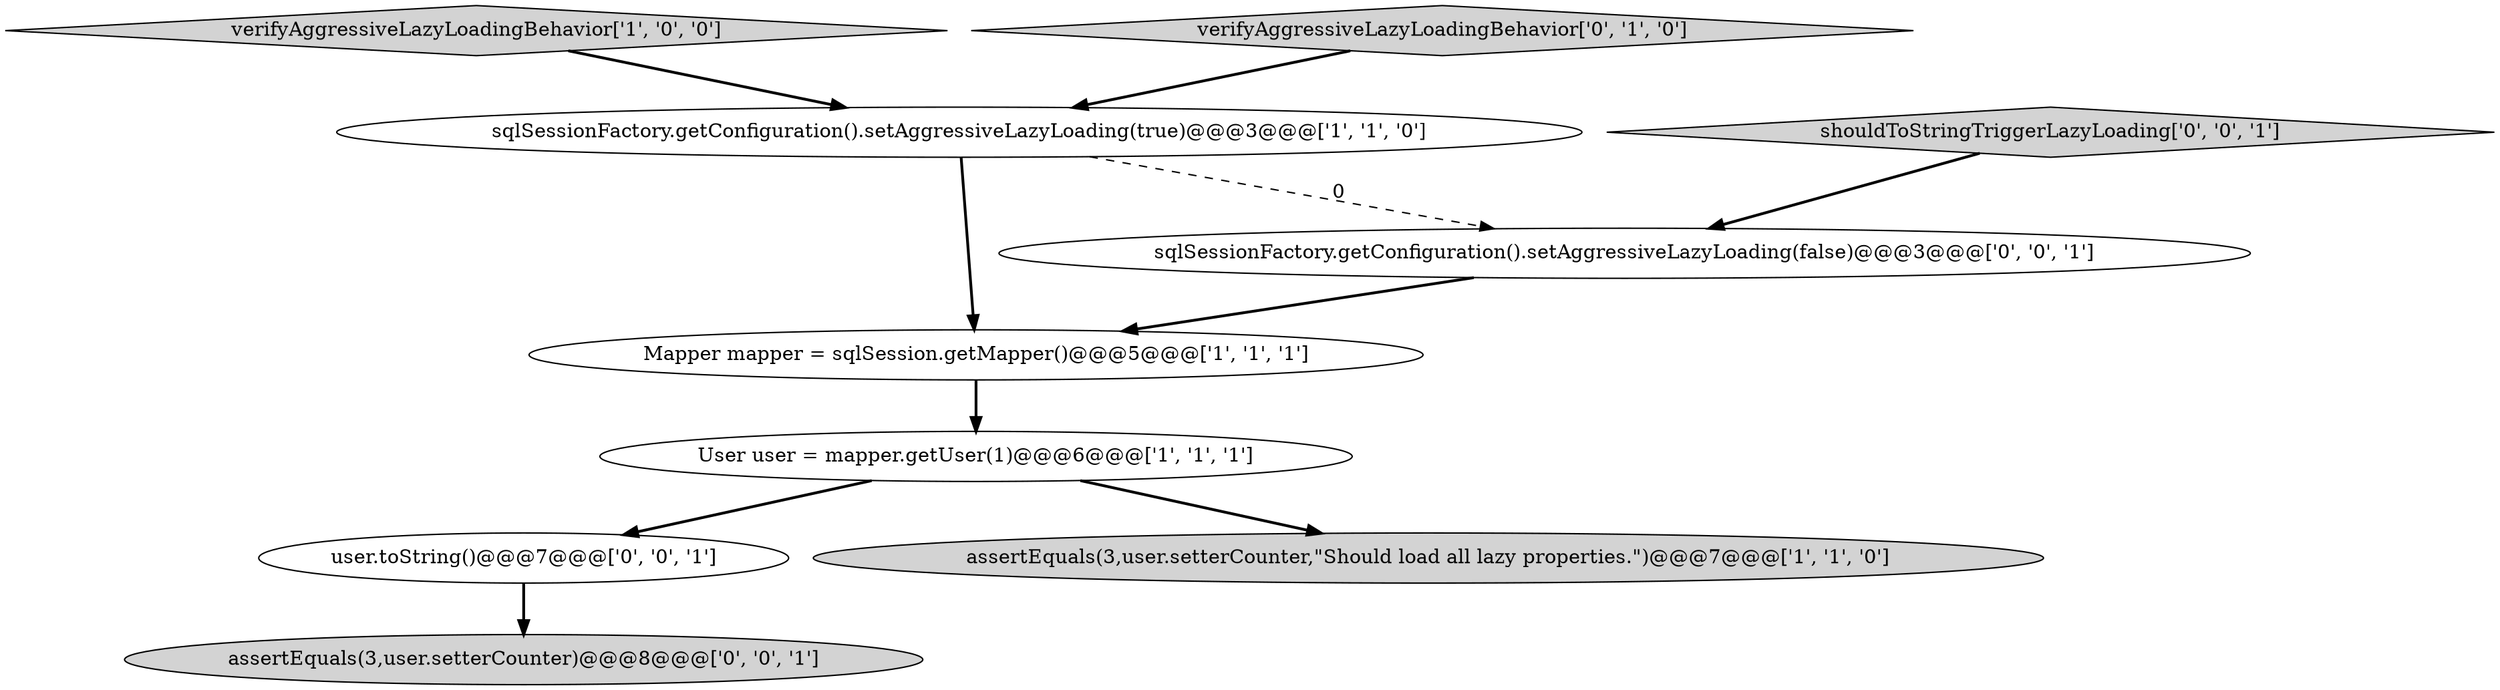 digraph {
0 [style = filled, label = "verifyAggressiveLazyLoadingBehavior['1', '0', '0']", fillcolor = lightgray, shape = diamond image = "AAA0AAABBB1BBB"];
1 [style = filled, label = "Mapper mapper = sqlSession.getMapper()@@@5@@@['1', '1', '1']", fillcolor = white, shape = ellipse image = "AAA0AAABBB1BBB"];
7 [style = filled, label = "shouldToStringTriggerLazyLoading['0', '0', '1']", fillcolor = lightgray, shape = diamond image = "AAA0AAABBB3BBB"];
8 [style = filled, label = "user.toString()@@@7@@@['0', '0', '1']", fillcolor = white, shape = ellipse image = "AAA0AAABBB3BBB"];
5 [style = filled, label = "verifyAggressiveLazyLoadingBehavior['0', '1', '0']", fillcolor = lightgray, shape = diamond image = "AAA0AAABBB2BBB"];
6 [style = filled, label = "assertEquals(3,user.setterCounter)@@@8@@@['0', '0', '1']", fillcolor = lightgray, shape = ellipse image = "AAA0AAABBB3BBB"];
2 [style = filled, label = "User user = mapper.getUser(1)@@@6@@@['1', '1', '1']", fillcolor = white, shape = ellipse image = "AAA0AAABBB1BBB"];
4 [style = filled, label = "sqlSessionFactory.getConfiguration().setAggressiveLazyLoading(true)@@@3@@@['1', '1', '0']", fillcolor = white, shape = ellipse image = "AAA0AAABBB1BBB"];
9 [style = filled, label = "sqlSessionFactory.getConfiguration().setAggressiveLazyLoading(false)@@@3@@@['0', '0', '1']", fillcolor = white, shape = ellipse image = "AAA0AAABBB3BBB"];
3 [style = filled, label = "assertEquals(3,user.setterCounter,\"Should load all lazy properties.\")@@@7@@@['1', '1', '0']", fillcolor = lightgray, shape = ellipse image = "AAA0AAABBB1BBB"];
7->9 [style = bold, label=""];
4->9 [style = dashed, label="0"];
1->2 [style = bold, label=""];
4->1 [style = bold, label=""];
8->6 [style = bold, label=""];
9->1 [style = bold, label=""];
0->4 [style = bold, label=""];
5->4 [style = bold, label=""];
2->3 [style = bold, label=""];
2->8 [style = bold, label=""];
}
